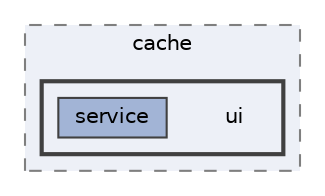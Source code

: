 digraph "repository/cacheservice/src/main/java/com/sterlite/cal/cache/ui"
{
 // LATEX_PDF_SIZE
  bgcolor="transparent";
  edge [fontname=Helvetica,fontsize=10,labelfontname=Helvetica,labelfontsize=10];
  node [fontname=Helvetica,fontsize=10,shape=box,height=0.2,width=0.4];
  compound=true
  subgraph clusterdir_3854cd8257fa328e7f81f3862933067f {
    graph [ bgcolor="#edf0f7", pencolor="grey50", label="cache", fontname=Helvetica,fontsize=10 style="filled,dashed", URL="dir_3854cd8257fa328e7f81f3862933067f.html",tooltip=""]
  subgraph clusterdir_d0b4309ae3f1a585fd67789db10adc7d {
    graph [ bgcolor="#edf0f7", pencolor="grey25", label="", fontname=Helvetica,fontsize=10 style="filled,bold", URL="dir_d0b4309ae3f1a585fd67789db10adc7d.html",tooltip=""]
    dir_d0b4309ae3f1a585fd67789db10adc7d [shape=plaintext, label="ui"];
  dir_5103d2640ceaa3d40e36f85926306375 [label="service", fillcolor="#a2b4d6", color="grey25", style="filled", URL="dir_5103d2640ceaa3d40e36f85926306375.html",tooltip=""];
  }
  }
}
